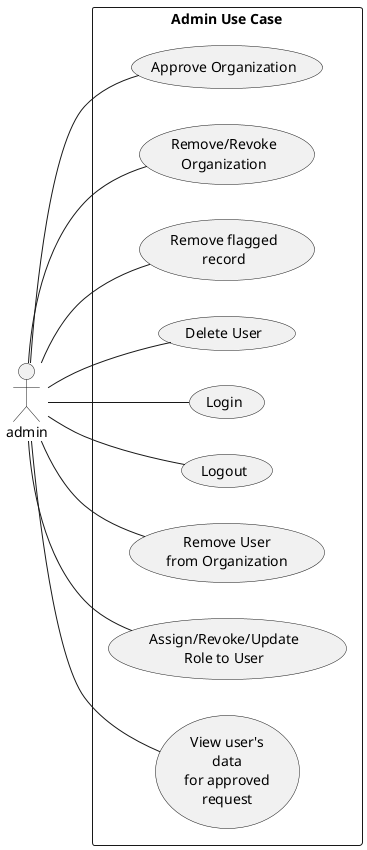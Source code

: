 @startuml
left to right direction
skinparam packageStyle rectangle

actor admin

rectangle "Admin Use Case"{
    admin -- (Approve Organization)
    admin -- (Remove/Revoke\nOrganization)
    admin -- (Remove flagged\nrecord)
    admin -- (Delete User)
    admin -- (Login)
    admin -- (Logout)
    admin -- (Remove User\nfrom Organization)
    admin -- (Assign/Revoke/Update\nRole to User)
    admin -- (View user's\ndata\nfor approved\nrequest)
}
@enduml
